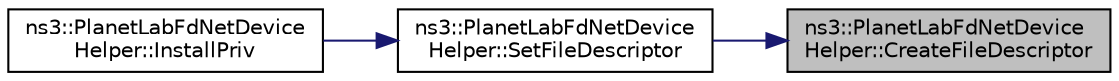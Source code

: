 digraph "ns3::PlanetLabFdNetDeviceHelper::CreateFileDescriptor"
{
 // LATEX_PDF_SIZE
  edge [fontname="Helvetica",fontsize="10",labelfontname="Helvetica",labelfontsize="10"];
  node [fontname="Helvetica",fontsize="10",shape=record];
  rankdir="RL";
  Node1 [label="ns3::PlanetLabFdNetDevice\lHelper::CreateFileDescriptor",height=0.2,width=0.4,color="black", fillcolor="grey75", style="filled", fontcolor="black",tooltip="Call out to a separate process running as suid root in order to create a TAP device and obtain the fi..."];
  Node1 -> Node2 [dir="back",color="midnightblue",fontsize="10",style="solid",fontname="Helvetica"];
  Node2 [label="ns3::PlanetLabFdNetDevice\lHelper::SetFileDescriptor",height=0.2,width=0.4,color="black", fillcolor="white", style="filled",URL="$classns3_1_1_planet_lab_fd_net_device_helper.html#afcff04caa9c6b018b8c5195318f2eabd",tooltip="Sets a file descriptor on the FileDescriptorNetDevice."];
  Node2 -> Node3 [dir="back",color="midnightblue",fontsize="10",style="solid",fontname="Helvetica"];
  Node3 [label="ns3::PlanetLabFdNetDevice\lHelper::InstallPriv",height=0.2,width=0.4,color="black", fillcolor="white", style="filled",URL="$classns3_1_1_planet_lab_fd_net_device_helper.html#a244310cd940f8c73f0accde34f42c1b7",tooltip="This method creates an ns3::FdNetDevice attached to a virtual TAP network interface."];
}
